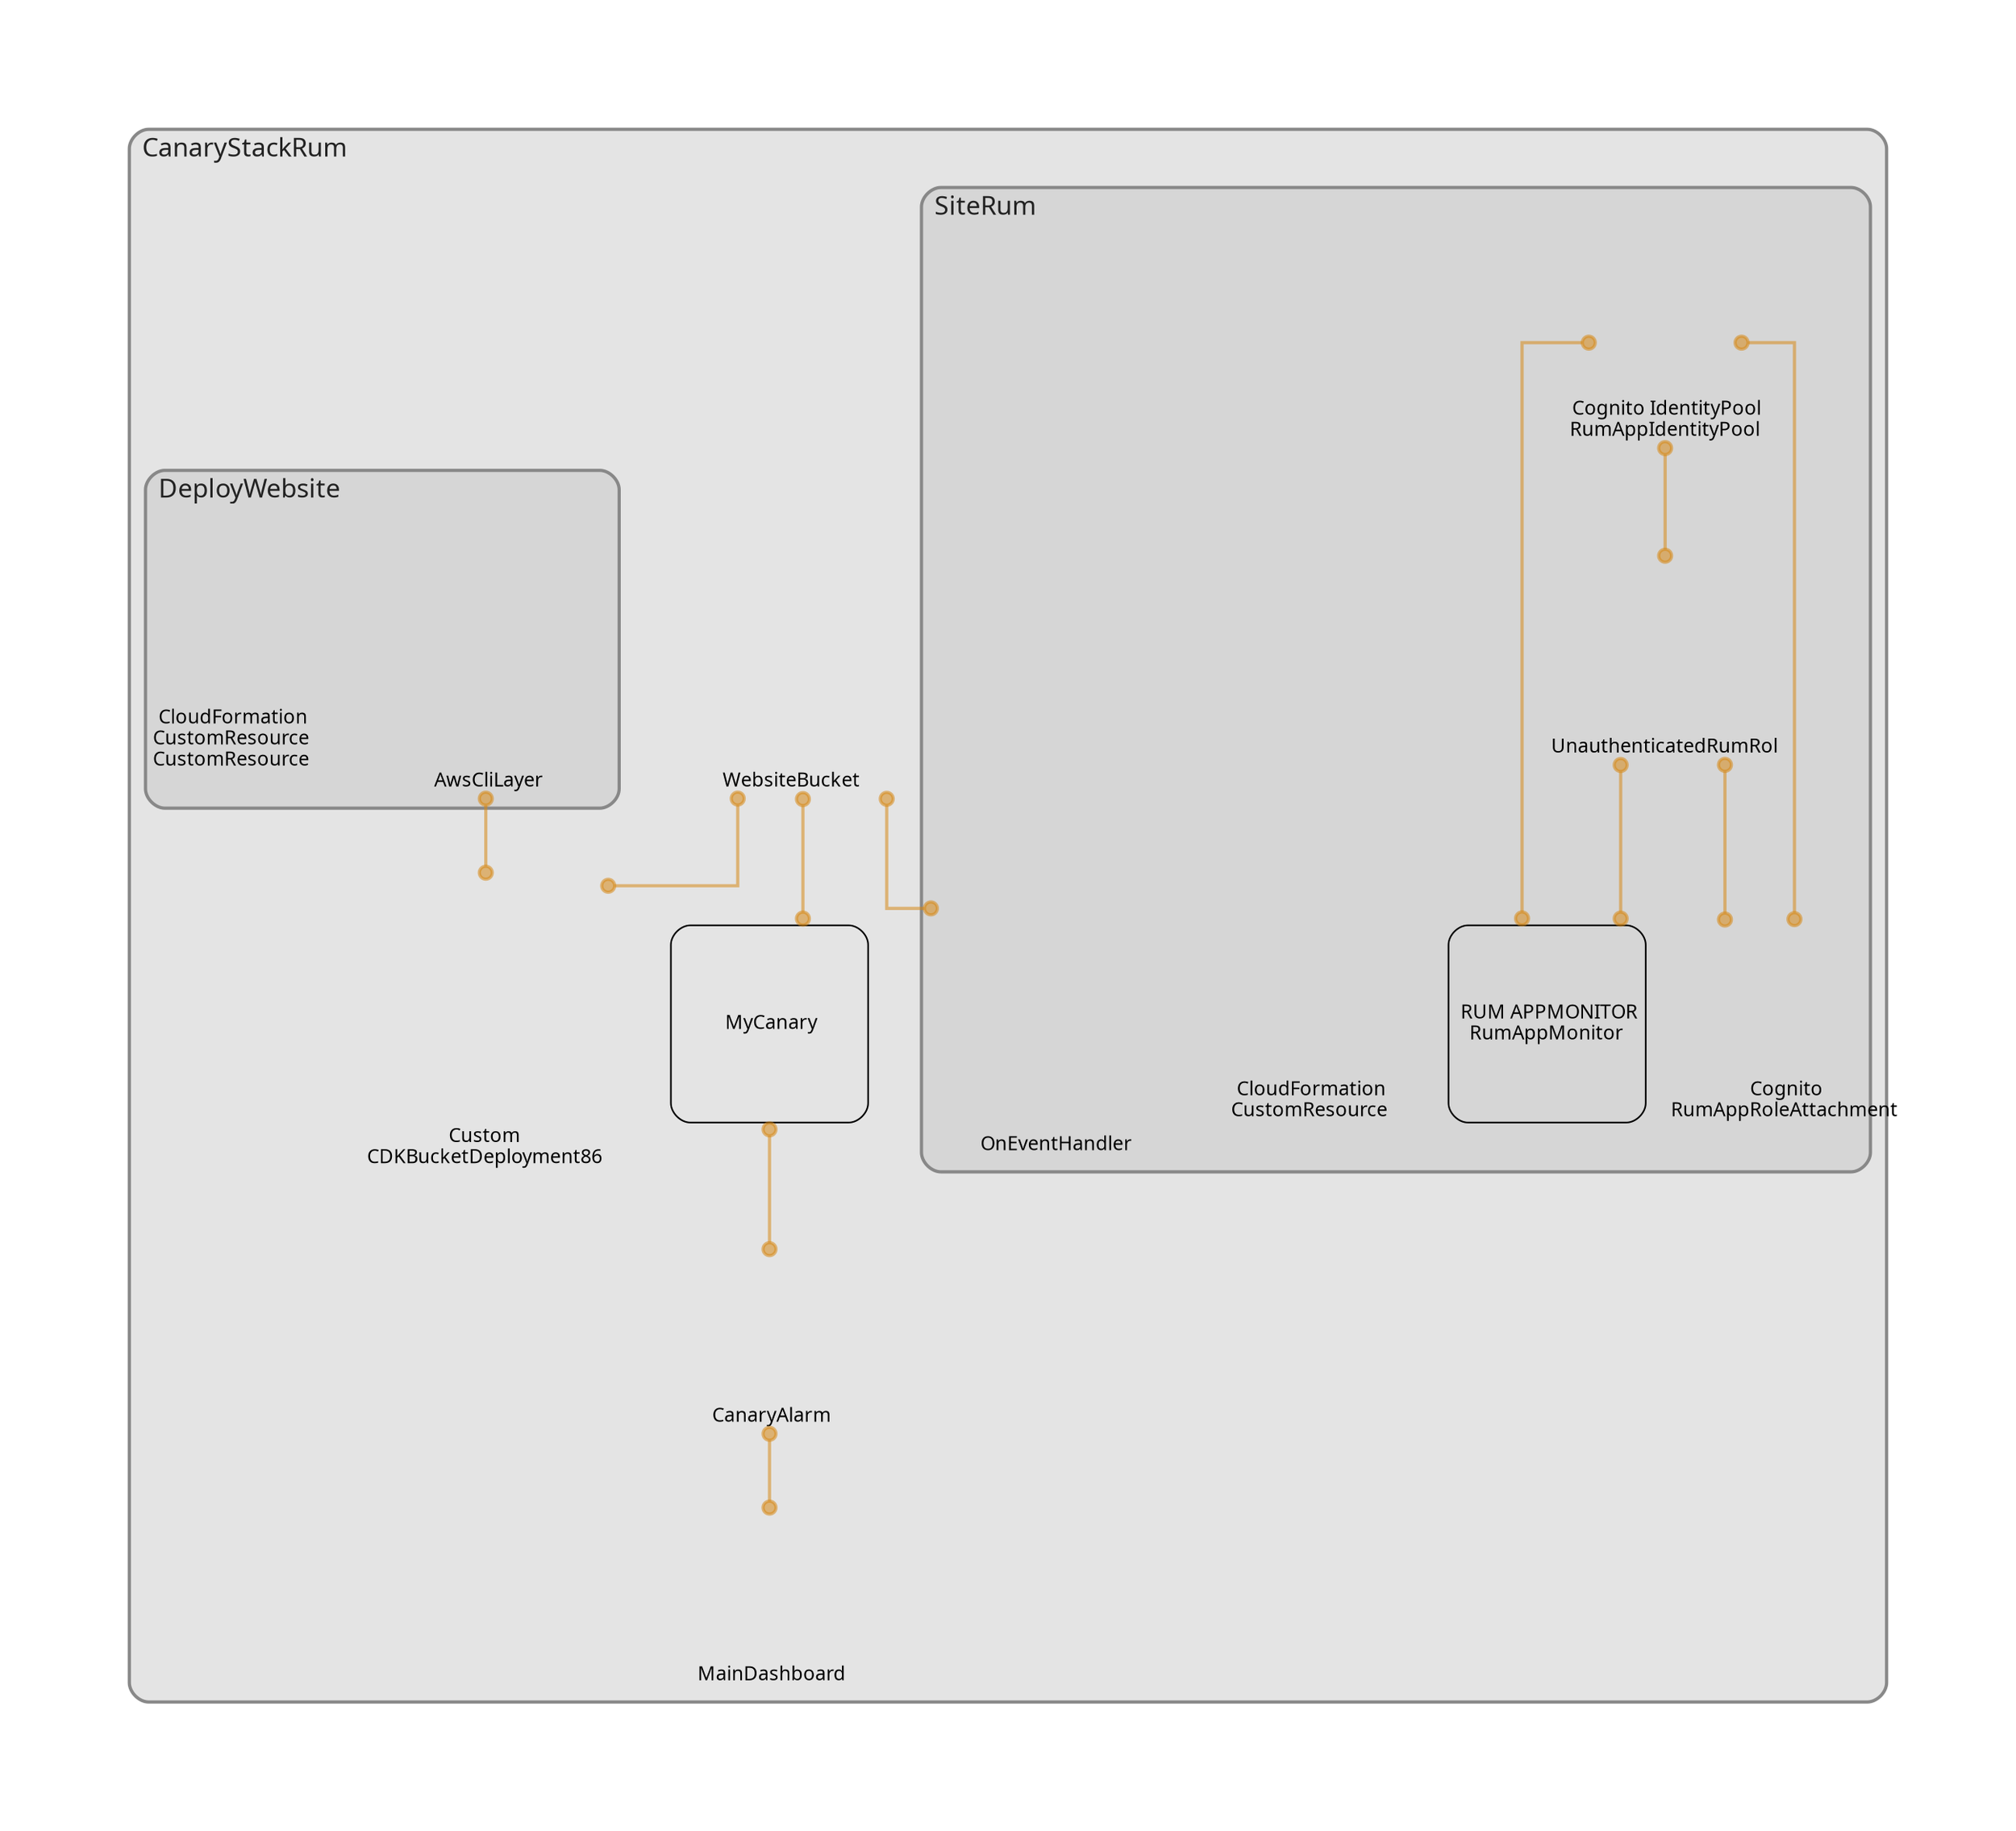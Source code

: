digraph "Diagram" {
  splines = "ortho";
  pad = "1.0";
  nodesep = "0.60";
  ranksep = "0.75";
  fontname = "Sans-Serif";
  fontsize = "15";
  dpi = "200";
  rankdir = "BT";
  compound = "true";
  fontcolor = "#222222";
  edge [
    color = "#D5871488",
    penwidth = 2,
    arrowhead = "dot",
    arrowtail = "dot",
  ];
  node [
    shape = "box",
    style = "rounded",
    fixedsize = true,
    width = 1.7,
    height = 1.7,
    labelloc = "c",
    imagescale = true,
    fontname = "Sans-Serif",
    fontsize = 8,
    margin = 8,
  ];
  subgraph "CanaryStackRum" {
    subgraph "cluster-SubGraph.CanaryStackRum" {
      graph [
        label = "CanaryStackRum",
        labelloc = "b",
        labeljust = "l",
        margin = "10",
        fontsize = "16",
        penwidth = "2",
        pencolor = "#888888",
        style = "filled,rounded",
        fillcolor = "#e4e4e4",
      ];
      "CanaryStackRum/WebsiteBucket" [
        label = " WebsiteBucket",
        fontsize = 12,
        image = "/home/simon/code/stacks/canary-stack/node_modules/cdk-dia/icons/aws/Service/Arch_Storage/64/Arch_Amazon-S3-Standard_64@5x.png",
        imagescale = "true",
        imagepos = "tc",
        penwidth = "0",
        shape = "node",
        fixedsize = "true",
        labelloc = "b",
        width = 2,
        height = 2.266,
      ];
      "CanaryStackRum/Custom__CDKBucketDeployment8693BB64968944B69AAFB0CC9EB8756C" [
        label = " Custom \nCDKBucketDeployment86",
        fontsize = 12,
        image = "/home/simon/code/stacks/canary-stack/node_modules/cdk-dia/icons/aws/Service/Arch_Compute/64/Arch_AWS-Lambda_64@5x.png",
        imagescale = "true",
        imagepos = "tc",
        penwidth = "0",
        shape = "node",
        fixedsize = "true",
        labelloc = "b",
        width = 2,
        height = 2.4819999999999998,
      ];
      "CanaryStackRum/MyCanary" [
        label = " MyCanary",
        fontsize = 12,
      ];
      "CanaryStackRum/CanaryAlarm" [
        label = " CanaryAlarm",
        fontsize = 12,
        image = "/home/simon/code/stacks/canary-stack/node_modules/cdk-dia/icons/aws/Service/Arch_Management-Governance/64/Arch_Amazon-CloudWatch_64@5x.png",
        imagescale = "true",
        imagepos = "tc",
        penwidth = "0",
        shape = "node",
        fixedsize = "true",
        labelloc = "b",
        width = 1.2,
        height = 1.466,
      ];
      "CanaryStackRum/MainDashboard" [
        label = " MainDashboard",
        fontsize = 12,
        image = "/home/simon/code/stacks/canary-stack/node_modules/cdk-dia/icons/aws/Service/Arch_Management-Governance/64/Arch_Amazon-CloudWatch_64@5x.png",
        imagescale = "true",
        imagepos = "tc",
        penwidth = "0",
        shape = "node",
        fixedsize = "true",
        labelloc = "b",
        width = 1.2,
        height = 1.466,
      ];
      subgraph "cluster-SubGraph.DeployWebsite" {
        graph [
          label = "DeployWebsite",
          labelloc = "b",
          labeljust = "l",
          margin = "10",
          fontsize = "16",
          penwidth = "2",
          pencolor = "#888888",
          style = "filled,rounded",
          fillcolor = "#d6d6d6",
        ];
        "CanaryStackRum/DeployWebsite/AwsCliLayer" [
          label = " AwsCliLayer",
          fontsize = 12,
          image = "/home/simon/code/stacks/canary-stack/node_modules/cdk-dia/icons/aws/Service/Arch_Compute/64/Arch_AWS-Lambda_64@5x.png",
          imagescale = "true",
          imagepos = "tc",
          penwidth = "0",
          shape = "node",
          fixedsize = "true",
          labelloc = "b",
          width = 2,
          height = 2.266,
        ];
        "CanaryStackRum/DeployWebsite/CustomResource" [
          label = " CloudFormation\nCustomResource\nCustomResource",
          fontsize = 12,
          image = "/home/simon/code/stacks/canary-stack/node_modules/cdk-dia/icons/aws/Service/Arch_Management-Governance/64/Arch_AWS-CloudFormation_64@5x.png",
          imagescale = "true",
          imagepos = "tc",
          penwidth = "0",
          shape = "node",
          fixedsize = "true",
          labelloc = "b",
          width = 1.2,
          height = 1.898,
        ];
      }
      subgraph "cluster-SubGraph.SiteRum" {
        graph [
          label = "SiteRum",
          labelloc = "b",
          labeljust = "l",
          margin = "10",
          fontsize = "16",
          penwidth = "2",
          pencolor = "#888888",
          style = "filled,rounded",
          fillcolor = "#d6d6d6",
        ];
        "CanaryStackRum/SiteRum/RumAppIdentityPool" [
          label = " Cognito IdentityPool\nRumAppIdentityPool",
          fontsize = 12,
          image = "/home/simon/code/stacks/canary-stack/node_modules/cdk-dia/icons/aws/Service/Arch_Security-Identity-Compliance/64/Arch_Amazon-Cognito_64.png",
          imagescale = "true",
          imagepos = "tc",
          penwidth = "0",
          shape = "node",
          fixedsize = "true",
          labelloc = "b",
          width = 1.2,
          height = 1.682,
        ];
        "CanaryStackRum/SiteRum/UnauthenticatedRumRole" [
          label = "\nUnauthenticatedRumRol",
          fontsize = 12,
          image = "/home/simon/code/stacks/canary-stack/node_modules/cdk-dia/icons/aws/Service/Arch_Security-Identity-Compliance/64/Arch_AWS-Identity-and-Access-Management_64@5x.png",
          imagescale = "true",
          imagepos = "tc",
          penwidth = "0",
          shape = "node",
          fixedsize = "true",
          labelloc = "b",
          width = 1.2,
          height = 1.682,
        ];
        "CanaryStackRum/SiteRum/RumAppRoleAttachment" [
          label = " Cognito\nRumAppRoleAttachment",
          fontsize = 12,
          image = "/home/simon/code/stacks/canary-stack/node_modules/cdk-dia/icons/aws/Service/Arch_Security-Identity-Compliance/64/Arch_Amazon-Cognito_64.png",
          imagescale = "true",
          imagepos = "tc",
          penwidth = "0",
          shape = "node",
          fixedsize = "true",
          labelloc = "b",
          width = 1.2,
          height = 1.682,
        ];
        "CanaryStackRum/SiteRum/OnEventHandler" [
          label = " OnEventHandler",
          fontsize = 12,
          image = "/home/simon/code/stacks/canary-stack/node_modules/cdk-dia/icons/aws/Service/Arch_Compute/64/Arch_AWS-Lambda_64@5x.png",
          imagescale = "true",
          imagepos = "tc",
          penwidth = "0",
          shape = "node",
          fixedsize = "true",
          labelloc = "b",
          width = 2,
          height = 2.266,
        ];
        "CanaryStackRum/SiteRum/UploadRumScriptToWebsiteBucket" [
          label = " CloudFormation\nCustomResource",
          fontsize = 12,
          image = "/home/simon/code/stacks/canary-stack/node_modules/cdk-dia/icons/aws/Service/Arch_Management-Governance/64/Arch_AWS-CloudFormation_64@5x.png",
          imagescale = "true",
          imagepos = "tc",
          penwidth = "0",
          shape = "node",
          fixedsize = "true",
          labelloc = "b",
          width = 1.2,
          height = 1.682,
        ];
        "CanaryStackRum/SiteRum/RumAppMonitor" [
          label = " RUM APPMONITOR\nRumAppMonitor",
          fontsize = 12,
        ];
      }
    }
  }
  "CanaryStackRum/Custom__CDKBucketDeployment8693BB64968944B69AAFB0CC9EB8756C" -> "CanaryStackRum/WebsiteBucket" [
    dir = "both",
  ];
  "CanaryStackRum/Custom__CDKBucketDeployment8693BB64968944B69AAFB0CC9EB8756C" -> "CanaryStackRum/DeployWebsite/AwsCliLayer" [
    dir = "both",
  ];
  "CanaryStackRum/MyCanary" -> "CanaryStackRum/WebsiteBucket" [
    dir = "both",
  ];
  "CanaryStackRum/SiteRum/UnauthenticatedRumRole" -> "CanaryStackRum/SiteRum/RumAppIdentityPool" [
    dir = "both",
  ];
  "CanaryStackRum/SiteRum/RumAppRoleAttachment" -> "CanaryStackRum/SiteRum/RumAppIdentityPool" [
    dir = "both",
  ];
  "CanaryStackRum/SiteRum/RumAppRoleAttachment" -> "CanaryStackRum/SiteRum/UnauthenticatedRumRole" [
    dir = "both",
  ];
  "CanaryStackRum/SiteRum/OnEventHandler" -> "CanaryStackRum/WebsiteBucket" [
    dir = "both",
  ];
  "CanaryStackRum/SiteRum/RumAppMonitor" -> "CanaryStackRum/SiteRum/RumAppIdentityPool" [
    dir = "both",
  ];
  "CanaryStackRum/SiteRum/RumAppMonitor" -> "CanaryStackRum/SiteRum/UnauthenticatedRumRole" [
    dir = "both",
  ];
  "CanaryStackRum/CanaryAlarm" -> "CanaryStackRum/MyCanary" [
    dir = "both",
  ];
  "CanaryStackRum/MainDashboard" -> "CanaryStackRum/CanaryAlarm" [
    dir = "both",
  ];
}